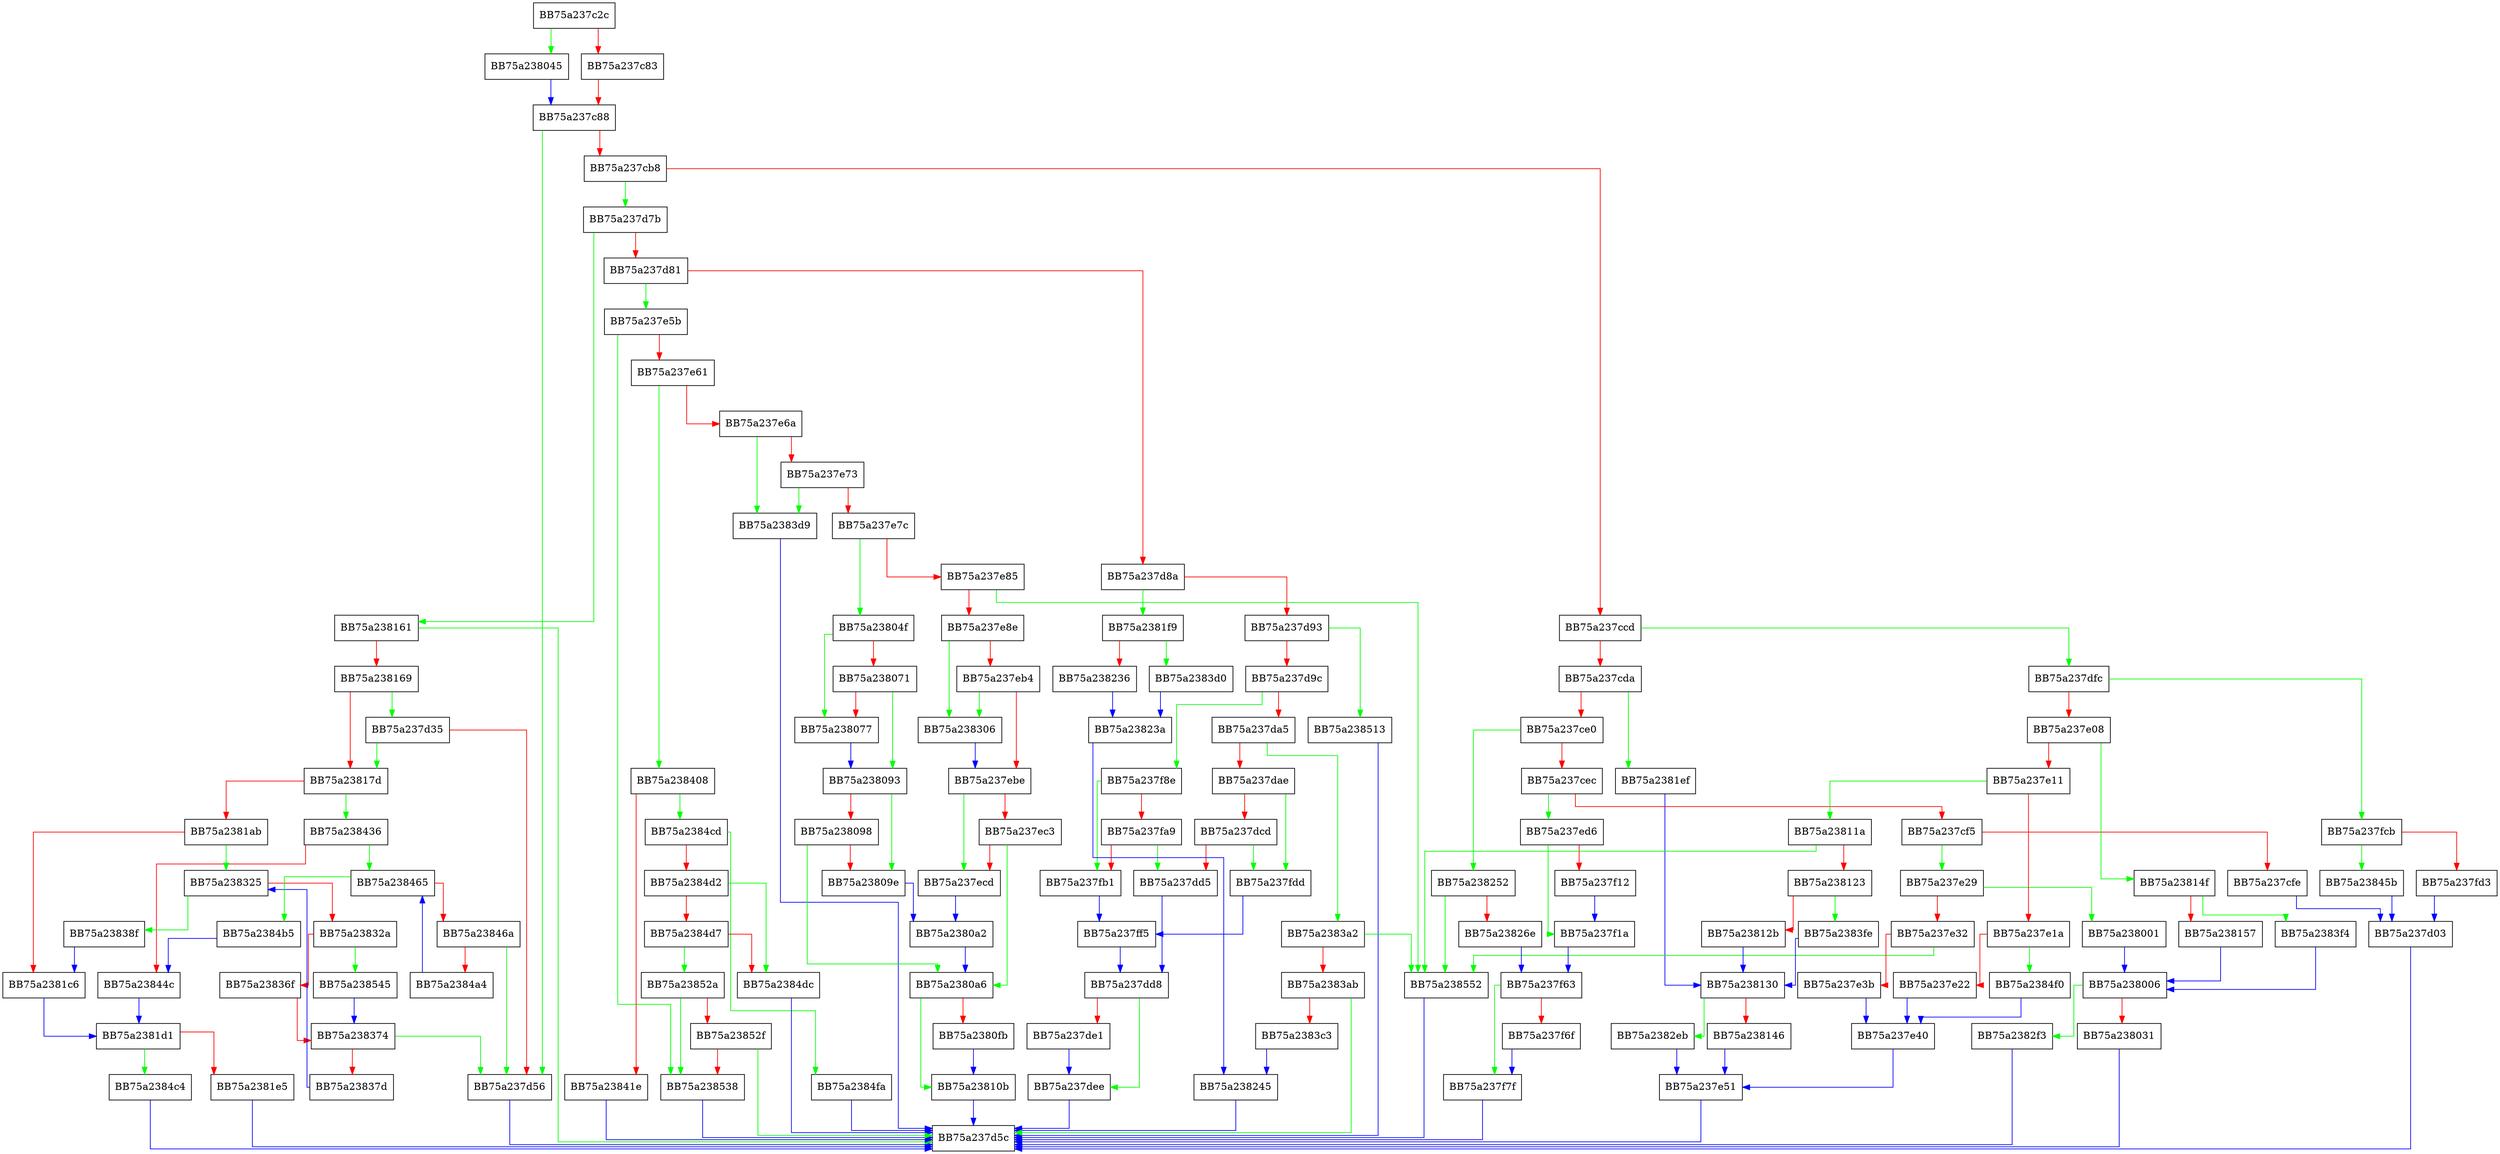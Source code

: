 digraph emulate {
  node [shape="box"];
  graph [splines=ortho];
  BB75a237c2c -> BB75a238045 [color="green"];
  BB75a237c2c -> BB75a237c83 [color="red"];
  BB75a237c83 -> BB75a237c88 [color="red"];
  BB75a237c88 -> BB75a237d56 [color="green"];
  BB75a237c88 -> BB75a237cb8 [color="red"];
  BB75a237cb8 -> BB75a237d7b [color="green"];
  BB75a237cb8 -> BB75a237ccd [color="red"];
  BB75a237ccd -> BB75a237dfc [color="green"];
  BB75a237ccd -> BB75a237cda [color="red"];
  BB75a237cda -> BB75a2381ef [color="green"];
  BB75a237cda -> BB75a237ce0 [color="red"];
  BB75a237ce0 -> BB75a238252 [color="green"];
  BB75a237ce0 -> BB75a237cec [color="red"];
  BB75a237cec -> BB75a237ed6 [color="green"];
  BB75a237cec -> BB75a237cf5 [color="red"];
  BB75a237cf5 -> BB75a237e29 [color="green"];
  BB75a237cf5 -> BB75a237cfe [color="red"];
  BB75a237cfe -> BB75a237d03 [color="blue"];
  BB75a237d03 -> BB75a237d5c [color="blue"];
  BB75a237d35 -> BB75a23817d [color="green"];
  BB75a237d35 -> BB75a237d56 [color="red"];
  BB75a237d56 -> BB75a237d5c [color="blue"];
  BB75a237d7b -> BB75a238161 [color="green"];
  BB75a237d7b -> BB75a237d81 [color="red"];
  BB75a237d81 -> BB75a237e5b [color="green"];
  BB75a237d81 -> BB75a237d8a [color="red"];
  BB75a237d8a -> BB75a2381f9 [color="green"];
  BB75a237d8a -> BB75a237d93 [color="red"];
  BB75a237d93 -> BB75a238513 [color="green"];
  BB75a237d93 -> BB75a237d9c [color="red"];
  BB75a237d9c -> BB75a237f8e [color="green"];
  BB75a237d9c -> BB75a237da5 [color="red"];
  BB75a237da5 -> BB75a2383a2 [color="green"];
  BB75a237da5 -> BB75a237dae [color="red"];
  BB75a237dae -> BB75a237fdd [color="green"];
  BB75a237dae -> BB75a237dcd [color="red"];
  BB75a237dcd -> BB75a237fdd [color="green"];
  BB75a237dcd -> BB75a237dd5 [color="red"];
  BB75a237dd5 -> BB75a237dd8 [color="blue"];
  BB75a237dd8 -> BB75a237dee [color="green"];
  BB75a237dd8 -> BB75a237de1 [color="red"];
  BB75a237de1 -> BB75a237dee [color="blue"];
  BB75a237dee -> BB75a237d5c [color="blue"];
  BB75a237dfc -> BB75a237fcb [color="green"];
  BB75a237dfc -> BB75a237e08 [color="red"];
  BB75a237e08 -> BB75a23814f [color="green"];
  BB75a237e08 -> BB75a237e11 [color="red"];
  BB75a237e11 -> BB75a23811a [color="green"];
  BB75a237e11 -> BB75a237e1a [color="red"];
  BB75a237e1a -> BB75a2384f0 [color="green"];
  BB75a237e1a -> BB75a237e22 [color="red"];
  BB75a237e22 -> BB75a237e40 [color="blue"];
  BB75a237e29 -> BB75a238001 [color="green"];
  BB75a237e29 -> BB75a237e32 [color="red"];
  BB75a237e32 -> BB75a238552 [color="green"];
  BB75a237e32 -> BB75a237e3b [color="red"];
  BB75a237e3b -> BB75a237e40 [color="blue"];
  BB75a237e40 -> BB75a237e51 [color="blue"];
  BB75a237e51 -> BB75a237d5c [color="blue"];
  BB75a237e5b -> BB75a238538 [color="green"];
  BB75a237e5b -> BB75a237e61 [color="red"];
  BB75a237e61 -> BB75a238408 [color="green"];
  BB75a237e61 -> BB75a237e6a [color="red"];
  BB75a237e6a -> BB75a2383d9 [color="green"];
  BB75a237e6a -> BB75a237e73 [color="red"];
  BB75a237e73 -> BB75a2383d9 [color="green"];
  BB75a237e73 -> BB75a237e7c [color="red"];
  BB75a237e7c -> BB75a23804f [color="green"];
  BB75a237e7c -> BB75a237e85 [color="red"];
  BB75a237e85 -> BB75a238552 [color="green"];
  BB75a237e85 -> BB75a237e8e [color="red"];
  BB75a237e8e -> BB75a238306 [color="green"];
  BB75a237e8e -> BB75a237eb4 [color="red"];
  BB75a237eb4 -> BB75a238306 [color="green"];
  BB75a237eb4 -> BB75a237ebe [color="red"];
  BB75a237ebe -> BB75a237ecd [color="green"];
  BB75a237ebe -> BB75a237ec3 [color="red"];
  BB75a237ec3 -> BB75a2380a6 [color="green"];
  BB75a237ec3 -> BB75a237ecd [color="red"];
  BB75a237ecd -> BB75a2380a2 [color="blue"];
  BB75a237ed6 -> BB75a237f1a [color="green"];
  BB75a237ed6 -> BB75a237f12 [color="red"];
  BB75a237f12 -> BB75a237f1a [color="blue"];
  BB75a237f1a -> BB75a237f63 [color="blue"];
  BB75a237f63 -> BB75a237f7f [color="green"];
  BB75a237f63 -> BB75a237f6f [color="red"];
  BB75a237f6f -> BB75a237f7f [color="blue"];
  BB75a237f7f -> BB75a237d5c [color="blue"];
  BB75a237f8e -> BB75a237fb1 [color="green"];
  BB75a237f8e -> BB75a237fa9 [color="red"];
  BB75a237fa9 -> BB75a237dd5 [color="green"];
  BB75a237fa9 -> BB75a237fb1 [color="red"];
  BB75a237fb1 -> BB75a237ff5 [color="blue"];
  BB75a237fcb -> BB75a23845b [color="green"];
  BB75a237fcb -> BB75a237fd3 [color="red"];
  BB75a237fd3 -> BB75a237d03 [color="blue"];
  BB75a237fdd -> BB75a237ff5 [color="blue"];
  BB75a237ff5 -> BB75a237dd8 [color="blue"];
  BB75a238001 -> BB75a238006 [color="blue"];
  BB75a238006 -> BB75a2382f3 [color="green"];
  BB75a238006 -> BB75a238031 [color="red"];
  BB75a238031 -> BB75a237d5c [color="blue"];
  BB75a238045 -> BB75a237c88 [color="blue"];
  BB75a23804f -> BB75a238077 [color="green"];
  BB75a23804f -> BB75a238071 [color="red"];
  BB75a238071 -> BB75a238093 [color="green"];
  BB75a238071 -> BB75a238077 [color="red"];
  BB75a238077 -> BB75a238093 [color="blue"];
  BB75a238093 -> BB75a23809e [color="green"];
  BB75a238093 -> BB75a238098 [color="red"];
  BB75a238098 -> BB75a2380a6 [color="green"];
  BB75a238098 -> BB75a23809e [color="red"];
  BB75a23809e -> BB75a2380a2 [color="blue"];
  BB75a2380a2 -> BB75a2380a6 [color="blue"];
  BB75a2380a6 -> BB75a23810b [color="green"];
  BB75a2380a6 -> BB75a2380fb [color="red"];
  BB75a2380fb -> BB75a23810b [color="blue"];
  BB75a23810b -> BB75a237d5c [color="blue"];
  BB75a23811a -> BB75a238552 [color="green"];
  BB75a23811a -> BB75a238123 [color="red"];
  BB75a238123 -> BB75a2383fe [color="green"];
  BB75a238123 -> BB75a23812b [color="red"];
  BB75a23812b -> BB75a238130 [color="blue"];
  BB75a238130 -> BB75a2382eb [color="green"];
  BB75a238130 -> BB75a238146 [color="red"];
  BB75a238146 -> BB75a237e51 [color="blue"];
  BB75a23814f -> BB75a2383f4 [color="green"];
  BB75a23814f -> BB75a238157 [color="red"];
  BB75a238157 -> BB75a238006 [color="blue"];
  BB75a238161 -> BB75a237d5c [color="green"];
  BB75a238161 -> BB75a238169 [color="red"];
  BB75a238169 -> BB75a237d35 [color="green"];
  BB75a238169 -> BB75a23817d [color="red"];
  BB75a23817d -> BB75a238436 [color="green"];
  BB75a23817d -> BB75a2381ab [color="red"];
  BB75a2381ab -> BB75a238325 [color="green"];
  BB75a2381ab -> BB75a2381c6 [color="red"];
  BB75a2381c6 -> BB75a2381d1 [color="blue"];
  BB75a2381d1 -> BB75a2384c4 [color="green"];
  BB75a2381d1 -> BB75a2381e5 [color="red"];
  BB75a2381e5 -> BB75a237d5c [color="blue"];
  BB75a2381ef -> BB75a238130 [color="blue"];
  BB75a2381f9 -> BB75a2383d0 [color="green"];
  BB75a2381f9 -> BB75a238236 [color="red"];
  BB75a238236 -> BB75a23823a [color="blue"];
  BB75a23823a -> BB75a238245 [color="blue"];
  BB75a238245 -> BB75a237d5c [color="blue"];
  BB75a238252 -> BB75a238552 [color="green"];
  BB75a238252 -> BB75a23826e [color="red"];
  BB75a23826e -> BB75a237f63 [color="blue"];
  BB75a2382eb -> BB75a237e51 [color="blue"];
  BB75a2382f3 -> BB75a237d5c [color="blue"];
  BB75a238306 -> BB75a237ebe [color="blue"];
  BB75a238325 -> BB75a23838f [color="green"];
  BB75a238325 -> BB75a23832a [color="red"];
  BB75a23832a -> BB75a238545 [color="green"];
  BB75a23832a -> BB75a23836f [color="red"];
  BB75a23836f -> BB75a238374 [color="red"];
  BB75a238374 -> BB75a237d56 [color="green"];
  BB75a238374 -> BB75a23837d [color="red"];
  BB75a23837d -> BB75a238325 [color="blue"];
  BB75a23838f -> BB75a2381c6 [color="blue"];
  BB75a2383a2 -> BB75a238552 [color="green"];
  BB75a2383a2 -> BB75a2383ab [color="red"];
  BB75a2383ab -> BB75a237d5c [color="green"];
  BB75a2383ab -> BB75a2383c3 [color="red"];
  BB75a2383c3 -> BB75a238245 [color="blue"];
  BB75a2383d0 -> BB75a23823a [color="blue"];
  BB75a2383d9 -> BB75a237d5c [color="blue"];
  BB75a2383f4 -> BB75a238006 [color="blue"];
  BB75a2383fe -> BB75a238130 [color="blue"];
  BB75a238408 -> BB75a2384cd [color="green"];
  BB75a238408 -> BB75a23841e [color="red"];
  BB75a23841e -> BB75a237d5c [color="blue"];
  BB75a238436 -> BB75a238465 [color="green"];
  BB75a238436 -> BB75a23844c [color="red"];
  BB75a23844c -> BB75a2381d1 [color="blue"];
  BB75a23845b -> BB75a237d03 [color="blue"];
  BB75a238465 -> BB75a2384b5 [color="green"];
  BB75a238465 -> BB75a23846a [color="red"];
  BB75a23846a -> BB75a237d56 [color="green"];
  BB75a23846a -> BB75a2384a4 [color="red"];
  BB75a2384a4 -> BB75a238465 [color="blue"];
  BB75a2384b5 -> BB75a23844c [color="blue"];
  BB75a2384c4 -> BB75a237d5c [color="blue"];
  BB75a2384cd -> BB75a2384fa [color="green"];
  BB75a2384cd -> BB75a2384d2 [color="red"];
  BB75a2384d2 -> BB75a2384dc [color="green"];
  BB75a2384d2 -> BB75a2384d7 [color="red"];
  BB75a2384d7 -> BB75a23852a [color="green"];
  BB75a2384d7 -> BB75a2384dc [color="red"];
  BB75a2384dc -> BB75a237d5c [color="blue"];
  BB75a2384f0 -> BB75a237e40 [color="blue"];
  BB75a2384fa -> BB75a237d5c [color="blue"];
  BB75a238513 -> BB75a237d5c [color="blue"];
  BB75a23852a -> BB75a238538 [color="green"];
  BB75a23852a -> BB75a23852f [color="red"];
  BB75a23852f -> BB75a237d5c [color="green"];
  BB75a23852f -> BB75a238538 [color="red"];
  BB75a238538 -> BB75a237d5c [color="blue"];
  BB75a238545 -> BB75a238374 [color="blue"];
  BB75a238552 -> BB75a237d5c [color="blue"];
}